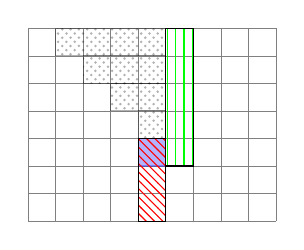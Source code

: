 % === Based On ===
% Geometric representation of the sum 1/4 + 1/16 + 1/64 + 1/256 + ...
% Author: Jimi Oke
% ================

\begin{tikzpicture}[scale=.35]\footnotesize
 \pgfmathsetmacro{\xone}{0}
 \pgfmathsetmacro{\xtwo}{9}
 \pgfmathsetmacro{\yone}{0}
 \pgfmathsetmacro{\ytwo}{7}

\begin{scope}<+->;
% grid
  \draw[step=1cm,gray,very thin] (\xone,\yone) grid (\xtwo,\ytwo);
\end{scope}

% function
\begin{scope}[pattern=crosshatch dots,thin,pattern color=black,opacity=.3]
  \filldraw (1,7) rectangle (5,6);
  \filldraw (2,6) rectangle (5,5);
  \filldraw (3,5) rectangle (5,4);
  \filldraw (4,4) rectangle (5,3);
\end{scope}
\filldraw[blue,opacity=.3] (4,3) rectangle (5,2);
\filldraw[pattern=north west lines,pattern color=red] (4,3) rectangle (5,0);
\filldraw[pattern=vertical lines,pattern color=green] (5,7) rectangle (6,2);

\end{tikzpicture}
